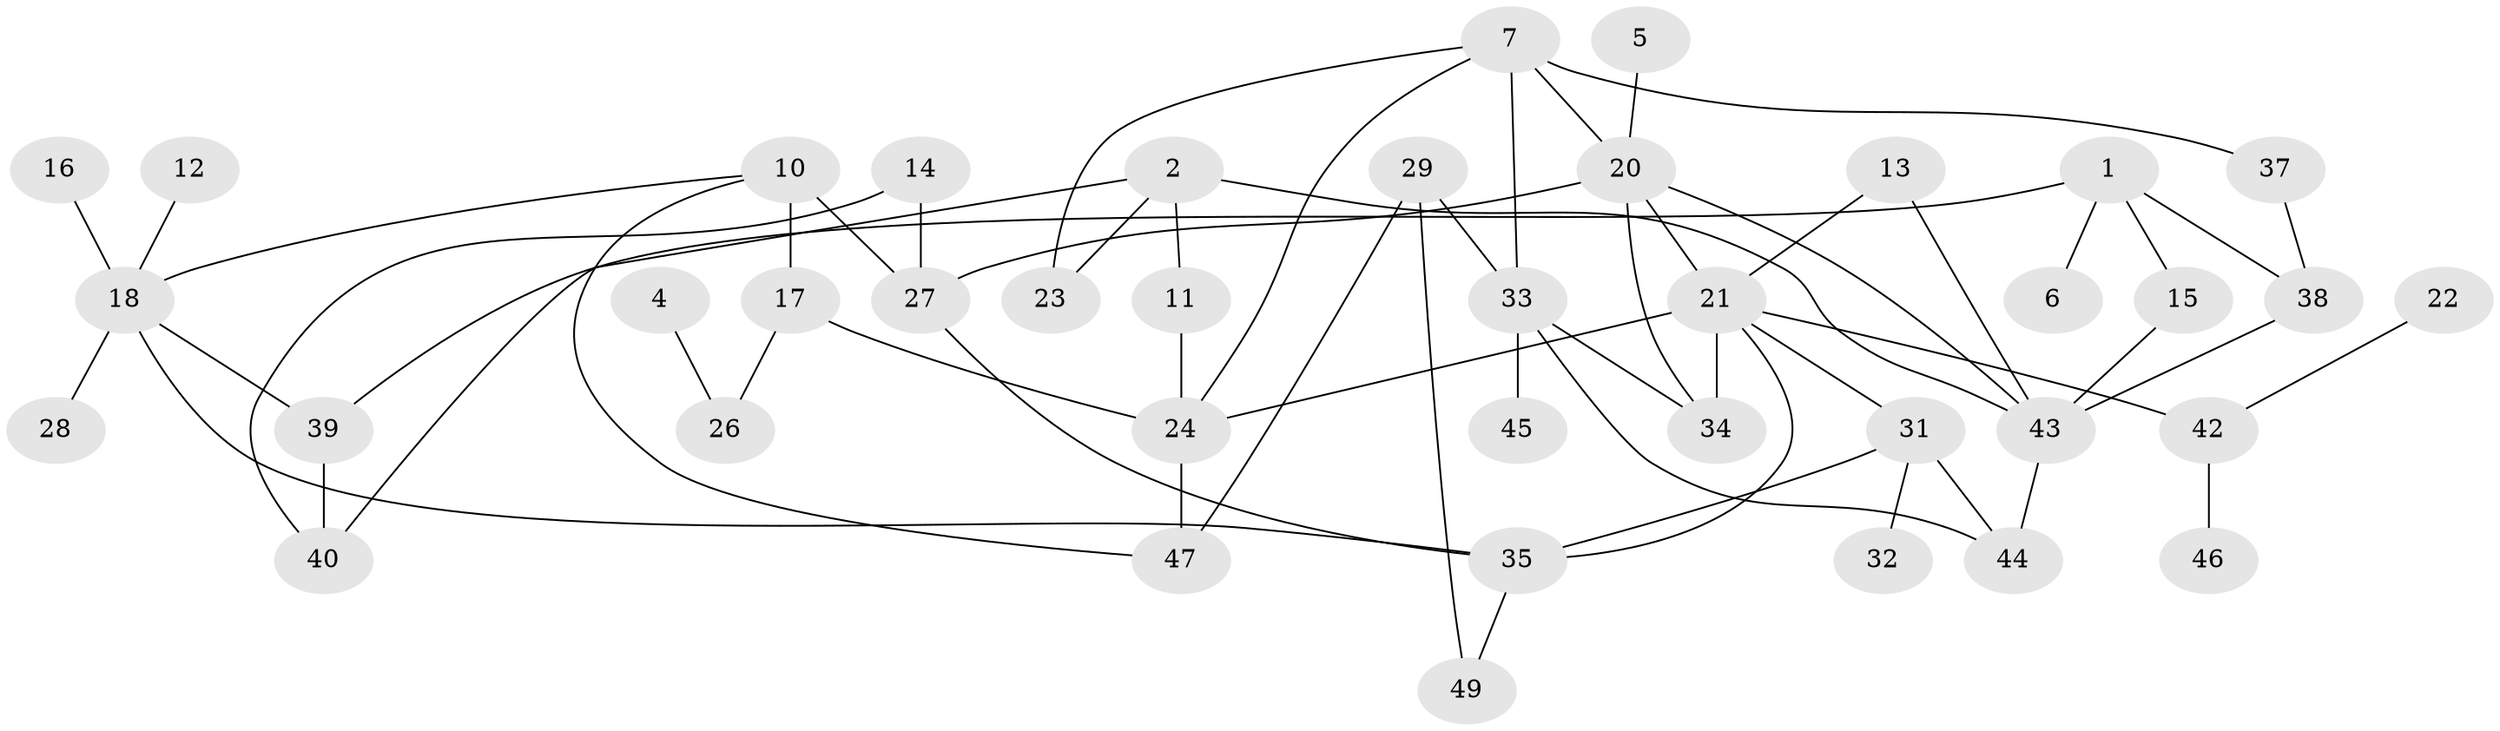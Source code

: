 // original degree distribution, {1: 0.25773195876288657, 4: 0.10309278350515463, 3: 0.24742268041237114, 2: 0.2268041237113402, 0: 0.09278350515463918, 6: 0.041237113402061855, 5: 0.030927835051546393}
// Generated by graph-tools (version 1.1) at 2025/00/03/09/25 03:00:40]
// undirected, 40 vertices, 59 edges
graph export_dot {
graph [start="1"]
  node [color=gray90,style=filled];
  1;
  2;
  4;
  5;
  6;
  7;
  10;
  11;
  12;
  13;
  14;
  15;
  16;
  17;
  18;
  20;
  21;
  22;
  23;
  24;
  26;
  27;
  28;
  29;
  31;
  32;
  33;
  34;
  35;
  37;
  38;
  39;
  40;
  42;
  43;
  44;
  45;
  46;
  47;
  49;
  1 -- 6 [weight=1.0];
  1 -- 15 [weight=1.0];
  1 -- 38 [weight=1.0];
  1 -- 39 [weight=1.0];
  2 -- 11 [weight=1.0];
  2 -- 23 [weight=1.0];
  2 -- 40 [weight=1.0];
  2 -- 43 [weight=1.0];
  4 -- 26 [weight=1.0];
  5 -- 20 [weight=1.0];
  7 -- 20 [weight=1.0];
  7 -- 23 [weight=1.0];
  7 -- 24 [weight=1.0];
  7 -- 33 [weight=1.0];
  7 -- 37 [weight=1.0];
  10 -- 17 [weight=1.0];
  10 -- 18 [weight=1.0];
  10 -- 27 [weight=2.0];
  10 -- 47 [weight=1.0];
  11 -- 24 [weight=1.0];
  12 -- 18 [weight=1.0];
  13 -- 21 [weight=1.0];
  13 -- 43 [weight=1.0];
  14 -- 27 [weight=1.0];
  14 -- 40 [weight=1.0];
  15 -- 43 [weight=1.0];
  16 -- 18 [weight=1.0];
  17 -- 24 [weight=2.0];
  17 -- 26 [weight=1.0];
  18 -- 28 [weight=1.0];
  18 -- 35 [weight=1.0];
  18 -- 39 [weight=1.0];
  20 -- 21 [weight=1.0];
  20 -- 27 [weight=1.0];
  20 -- 34 [weight=1.0];
  20 -- 43 [weight=1.0];
  21 -- 24 [weight=1.0];
  21 -- 31 [weight=1.0];
  21 -- 34 [weight=1.0];
  21 -- 35 [weight=1.0];
  21 -- 42 [weight=1.0];
  22 -- 42 [weight=1.0];
  24 -- 47 [weight=1.0];
  27 -- 35 [weight=1.0];
  29 -- 33 [weight=1.0];
  29 -- 47 [weight=1.0];
  29 -- 49 [weight=1.0];
  31 -- 32 [weight=1.0];
  31 -- 35 [weight=1.0];
  31 -- 44 [weight=1.0];
  33 -- 34 [weight=1.0];
  33 -- 44 [weight=1.0];
  33 -- 45 [weight=1.0];
  35 -- 49 [weight=1.0];
  37 -- 38 [weight=1.0];
  38 -- 43 [weight=2.0];
  39 -- 40 [weight=1.0];
  42 -- 46 [weight=1.0];
  43 -- 44 [weight=1.0];
}
